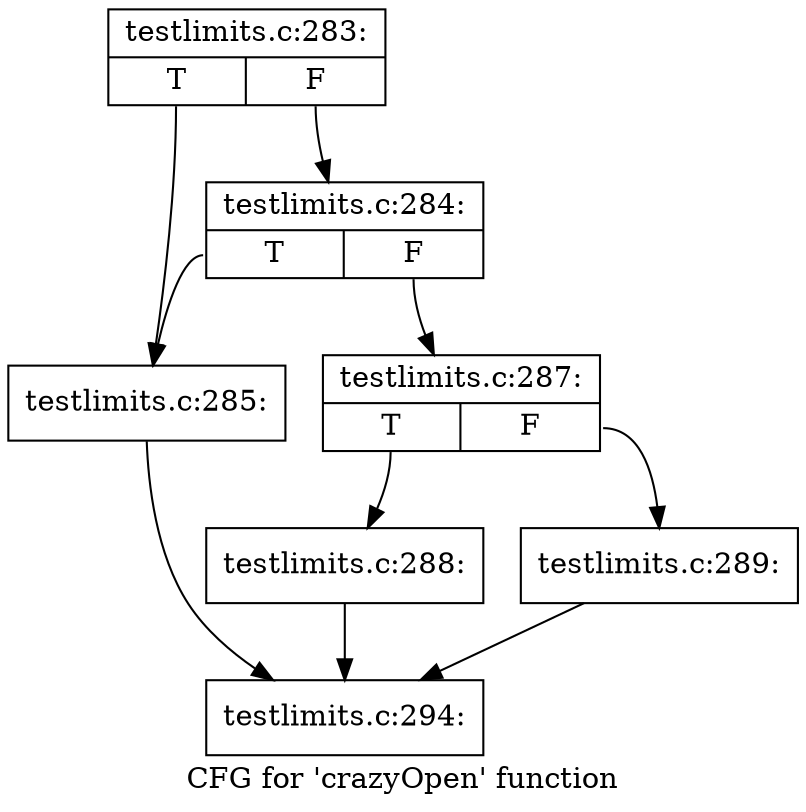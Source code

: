 digraph "CFG for 'crazyOpen' function" {
	label="CFG for 'crazyOpen' function";

	Node0x4be29c0 [shape=record,label="{testlimits.c:283:|{<s0>T|<s1>F}}"];
	Node0x4be29c0:s0 -> Node0x4be2340;
	Node0x4be29c0:s1 -> Node0x4be30b0;
	Node0x4be30b0 [shape=record,label="{testlimits.c:284:|{<s0>T|<s1>F}}"];
	Node0x4be30b0:s0 -> Node0x4be2340;
	Node0x4be30b0:s1 -> Node0x4be3060;
	Node0x4be2340 [shape=record,label="{testlimits.c:285:}"];
	Node0x4be2340 -> Node0x4be1ec0;
	Node0x4be3060 [shape=record,label="{testlimits.c:287:|{<s0>T|<s1>F}}"];
	Node0x4be3060:s0 -> Node0x4be3880;
	Node0x4be3060:s1 -> Node0x4be38d0;
	Node0x4be3880 [shape=record,label="{testlimits.c:288:}"];
	Node0x4be3880 -> Node0x4be1ec0;
	Node0x4be38d0 [shape=record,label="{testlimits.c:289:}"];
	Node0x4be38d0 -> Node0x4be1ec0;
	Node0x4be1ec0 [shape=record,label="{testlimits.c:294:}"];
}

